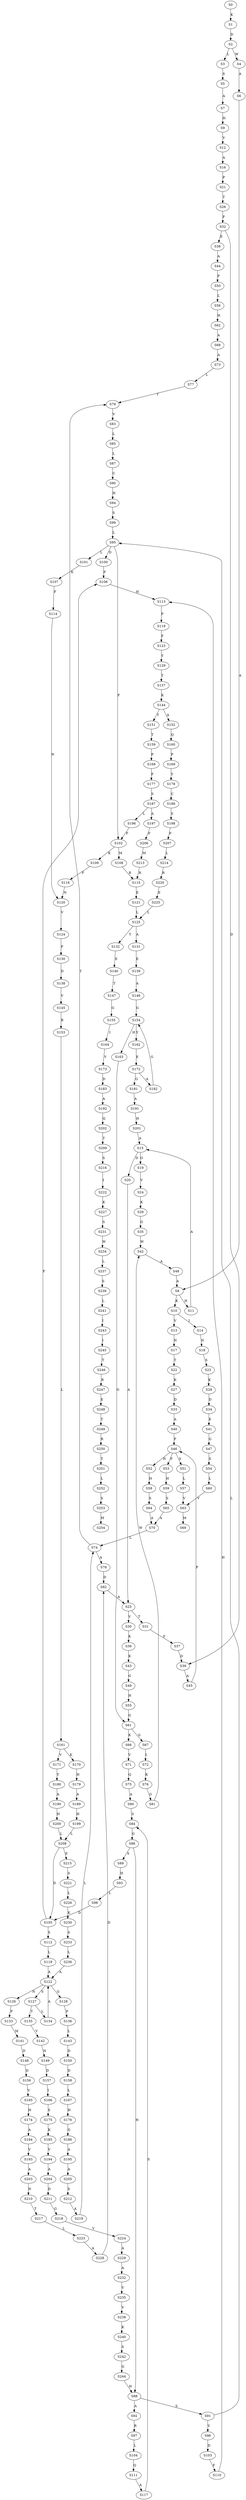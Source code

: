 strict digraph  {
	S0 -> S1 [ label = K ];
	S1 -> S2 [ label = D ];
	S2 -> S3 [ label = L ];
	S2 -> S4 [ label = W ];
	S3 -> S5 [ label = S ];
	S4 -> S6 [ label = A ];
	S5 -> S7 [ label = A ];
	S6 -> S8 [ label = A ];
	S7 -> S9 [ label = H ];
	S8 -> S10 [ label = K ];
	S8 -> S11 [ label = H ];
	S9 -> S12 [ label = V ];
	S10 -> S13 [ label = V ];
	S10 -> S14 [ label = I ];
	S11 -> S15 [ label = A ];
	S12 -> S16 [ label = A ];
	S13 -> S17 [ label = N ];
	S14 -> S18 [ label = N ];
	S15 -> S19 [ label = G ];
	S15 -> S20 [ label = D ];
	S16 -> S21 [ label = P ];
	S17 -> S22 [ label = T ];
	S18 -> S23 [ label = S ];
	S19 -> S24 [ label = V ];
	S20 -> S25 [ label = A ];
	S21 -> S26 [ label = T ];
	S22 -> S27 [ label = K ];
	S23 -> S28 [ label = K ];
	S24 -> S29 [ label = K ];
	S25 -> S30 [ label = V ];
	S25 -> S31 [ label = T ];
	S26 -> S32 [ label = F ];
	S27 -> S33 [ label = D ];
	S28 -> S34 [ label = D ];
	S29 -> S35 [ label = G ];
	S30 -> S36 [ label = K ];
	S31 -> S37 [ label = F ];
	S32 -> S38 [ label = E ];
	S32 -> S39 [ label = D ];
	S33 -> S40 [ label = A ];
	S34 -> S41 [ label = E ];
	S35 -> S42 [ label = W ];
	S36 -> S43 [ label = K ];
	S37 -> S39 [ label = D ];
	S38 -> S44 [ label = A ];
	S39 -> S45 [ label = A ];
	S40 -> S46 [ label = P ];
	S41 -> S47 [ label = G ];
	S42 -> S48 [ label = A ];
	S43 -> S49 [ label = G ];
	S44 -> S50 [ label = P ];
	S45 -> S46 [ label = P ];
	S46 -> S51 [ label = S ];
	S46 -> S52 [ label = H ];
	S46 -> S53 [ label = F ];
	S47 -> S54 [ label = S ];
	S48 -> S8 [ label = A ];
	S49 -> S55 [ label = H ];
	S50 -> S56 [ label = L ];
	S51 -> S57 [ label = L ];
	S52 -> S58 [ label = H ];
	S53 -> S59 [ label = H ];
	S54 -> S60 [ label = L ];
	S55 -> S61 [ label = G ];
	S56 -> S62 [ label = H ];
	S57 -> S63 [ label = V ];
	S58 -> S64 [ label = S ];
	S59 -> S65 [ label = S ];
	S60 -> S63 [ label = V ];
	S61 -> S66 [ label = K ];
	S61 -> S67 [ label = G ];
	S62 -> S68 [ label = A ];
	S63 -> S69 [ label = M ];
	S64 -> S70 [ label = A ];
	S65 -> S70 [ label = A ];
	S66 -> S71 [ label = V ];
	S67 -> S72 [ label = I ];
	S68 -> S73 [ label = A ];
	S70 -> S74 [ label = L ];
	S71 -> S75 [ label = Q ];
	S72 -> S76 [ label = K ];
	S73 -> S77 [ label = L ];
	S74 -> S78 [ label = A ];
	S74 -> S79 [ label = T ];
	S75 -> S80 [ label = A ];
	S76 -> S81 [ label = G ];
	S77 -> S79 [ label = T ];
	S78 -> S82 [ label = D ];
	S79 -> S83 [ label = V ];
	S80 -> S84 [ label = S ];
	S81 -> S42 [ label = W ];
	S82 -> S25 [ label = A ];
	S83 -> S85 [ label = L ];
	S84 -> S86 [ label = G ];
	S85 -> S87 [ label = L ];
	S86 -> S88 [ label = H ];
	S86 -> S89 [ label = S ];
	S87 -> S90 [ label = C ];
	S88 -> S91 [ label = S ];
	S88 -> S92 [ label = A ];
	S89 -> S93 [ label = H ];
	S90 -> S94 [ label = H ];
	S91 -> S95 [ label = L ];
	S91 -> S96 [ label = V ];
	S92 -> S97 [ label = R ];
	S93 -> S98 [ label = L ];
	S94 -> S99 [ label = S ];
	S95 -> S100 [ label = D ];
	S95 -> S101 [ label = L ];
	S95 -> S102 [ label = F ];
	S96 -> S103 [ label = D ];
	S97 -> S104 [ label = L ];
	S98 -> S105 [ label = D ];
	S99 -> S95 [ label = L ];
	S100 -> S106 [ label = F ];
	S101 -> S107 [ label = K ];
	S102 -> S108 [ label = M ];
	S102 -> S109 [ label = K ];
	S103 -> S110 [ label = F ];
	S104 -> S111 [ label = Q ];
	S105 -> S112 [ label = S ];
	S105 -> S106 [ label = F ];
	S106 -> S113 [ label = H ];
	S107 -> S114 [ label = F ];
	S108 -> S115 [ label = R ];
	S109 -> S116 [ label = F ];
	S110 -> S113 [ label = H ];
	S111 -> S117 [ label = A ];
	S112 -> S118 [ label = L ];
	S113 -> S119 [ label = P ];
	S114 -> S120 [ label = N ];
	S115 -> S121 [ label = E ];
	S116 -> S120 [ label = N ];
	S117 -> S84 [ label = S ];
	S118 -> S122 [ label = A ];
	S119 -> S123 [ label = F ];
	S120 -> S124 [ label = V ];
	S121 -> S125 [ label = L ];
	S122 -> S126 [ label = N ];
	S122 -> S127 [ label = S ];
	S122 -> S128 [ label = G ];
	S123 -> S129 [ label = Y ];
	S124 -> S130 [ label = P ];
	S125 -> S131 [ label = A ];
	S125 -> S132 [ label = T ];
	S126 -> S133 [ label = P ];
	S127 -> S134 [ label = L ];
	S127 -> S135 [ label = T ];
	S128 -> S136 [ label = P ];
	S129 -> S137 [ label = T ];
	S130 -> S138 [ label = D ];
	S131 -> S139 [ label = E ];
	S132 -> S140 [ label = E ];
	S133 -> S141 [ label = M ];
	S134 -> S122 [ label = A ];
	S135 -> S142 [ label = V ];
	S136 -> S143 [ label = L ];
	S137 -> S144 [ label = K ];
	S138 -> S145 [ label = V ];
	S139 -> S146 [ label = A ];
	S140 -> S147 [ label = T ];
	S141 -> S148 [ label = D ];
	S142 -> S149 [ label = N ];
	S143 -> S150 [ label = D ];
	S144 -> S151 [ label = T ];
	S144 -> S152 [ label = A ];
	S145 -> S153 [ label = R ];
	S146 -> S154 [ label = G ];
	S147 -> S155 [ label = G ];
	S148 -> S156 [ label = D ];
	S149 -> S157 [ label = D ];
	S150 -> S158 [ label = D ];
	S151 -> S159 [ label = T ];
	S152 -> S160 [ label = Q ];
	S153 -> S161 [ label = L ];
	S154 -> S162 [ label = Y ];
	S154 -> S163 [ label = H ];
	S155 -> S164 [ label = I ];
	S156 -> S165 [ label = V ];
	S157 -> S166 [ label = I ];
	S158 -> S167 [ label = L ];
	S159 -> S168 [ label = P ];
	S160 -> S169 [ label = P ];
	S161 -> S170 [ label = K ];
	S161 -> S171 [ label = V ];
	S162 -> S172 [ label = E ];
	S163 -> S61 [ label = G ];
	S164 -> S173 [ label = V ];
	S165 -> S174 [ label = H ];
	S166 -> S175 [ label = S ];
	S167 -> S176 [ label = H ];
	S168 -> S177 [ label = F ];
	S169 -> S178 [ label = Y ];
	S170 -> S179 [ label = H ];
	S171 -> S180 [ label = Y ];
	S172 -> S181 [ label = G ];
	S172 -> S182 [ label = A ];
	S173 -> S183 [ label = D ];
	S174 -> S184 [ label = A ];
	S175 -> S185 [ label = K ];
	S176 -> S186 [ label = G ];
	S177 -> S187 [ label = S ];
	S178 -> S188 [ label = C ];
	S179 -> S189 [ label = A ];
	S180 -> S190 [ label = A ];
	S181 -> S191 [ label = A ];
	S182 -> S154 [ label = G ];
	S183 -> S192 [ label = A ];
	S184 -> S193 [ label = V ];
	S185 -> S194 [ label = V ];
	S186 -> S195 [ label = A ];
	S187 -> S196 [ label = L ];
	S187 -> S197 [ label = A ];
	S188 -> S198 [ label = S ];
	S189 -> S199 [ label = H ];
	S190 -> S200 [ label = H ];
	S191 -> S201 [ label = H ];
	S192 -> S202 [ label = Q ];
	S193 -> S203 [ label = A ];
	S194 -> S204 [ label = A ];
	S195 -> S205 [ label = A ];
	S196 -> S102 [ label = F ];
	S197 -> S206 [ label = F ];
	S198 -> S207 [ label = F ];
	S199 -> S208 [ label = L ];
	S200 -> S208 [ label = L ];
	S201 -> S15 [ label = A ];
	S202 -> S209 [ label = T ];
	S203 -> S210 [ label = N ];
	S204 -> S211 [ label = D ];
	S205 -> S212 [ label = S ];
	S206 -> S213 [ label = M ];
	S207 -> S214 [ label = L ];
	S208 -> S105 [ label = D ];
	S208 -> S215 [ label = E ];
	S209 -> S216 [ label = S ];
	S210 -> S217 [ label = T ];
	S211 -> S218 [ label = G ];
	S212 -> S219 [ label = A ];
	S213 -> S115 [ label = R ];
	S214 -> S220 [ label = R ];
	S215 -> S221 [ label = S ];
	S216 -> S222 [ label = I ];
	S217 -> S223 [ label = L ];
	S218 -> S224 [ label = V ];
	S219 -> S74 [ label = L ];
	S220 -> S225 [ label = E ];
	S221 -> S226 [ label = L ];
	S222 -> S227 [ label = K ];
	S223 -> S228 [ label = A ];
	S224 -> S229 [ label = A ];
	S225 -> S125 [ label = L ];
	S226 -> S230 [ label = K ];
	S227 -> S231 [ label = S ];
	S228 -> S82 [ label = D ];
	S229 -> S232 [ label = A ];
	S230 -> S233 [ label = S ];
	S231 -> S234 [ label = W ];
	S232 -> S235 [ label = V ];
	S233 -> S236 [ label = L ];
	S234 -> S237 [ label = L ];
	S235 -> S238 [ label = V ];
	S236 -> S122 [ label = A ];
	S237 -> S239 [ label = S ];
	S238 -> S240 [ label = K ];
	S239 -> S241 [ label = L ];
	S240 -> S242 [ label = S ];
	S241 -> S243 [ label = I ];
	S242 -> S244 [ label = G ];
	S243 -> S245 [ label = I ];
	S244 -> S88 [ label = H ];
	S245 -> S246 [ label = T ];
	S246 -> S247 [ label = R ];
	S247 -> S248 [ label = E ];
	S248 -> S249 [ label = T ];
	S249 -> S250 [ label = R ];
	S250 -> S251 [ label = T ];
	S251 -> S252 [ label = L ];
	S252 -> S253 [ label = S ];
	S253 -> S254 [ label = M ];
}

